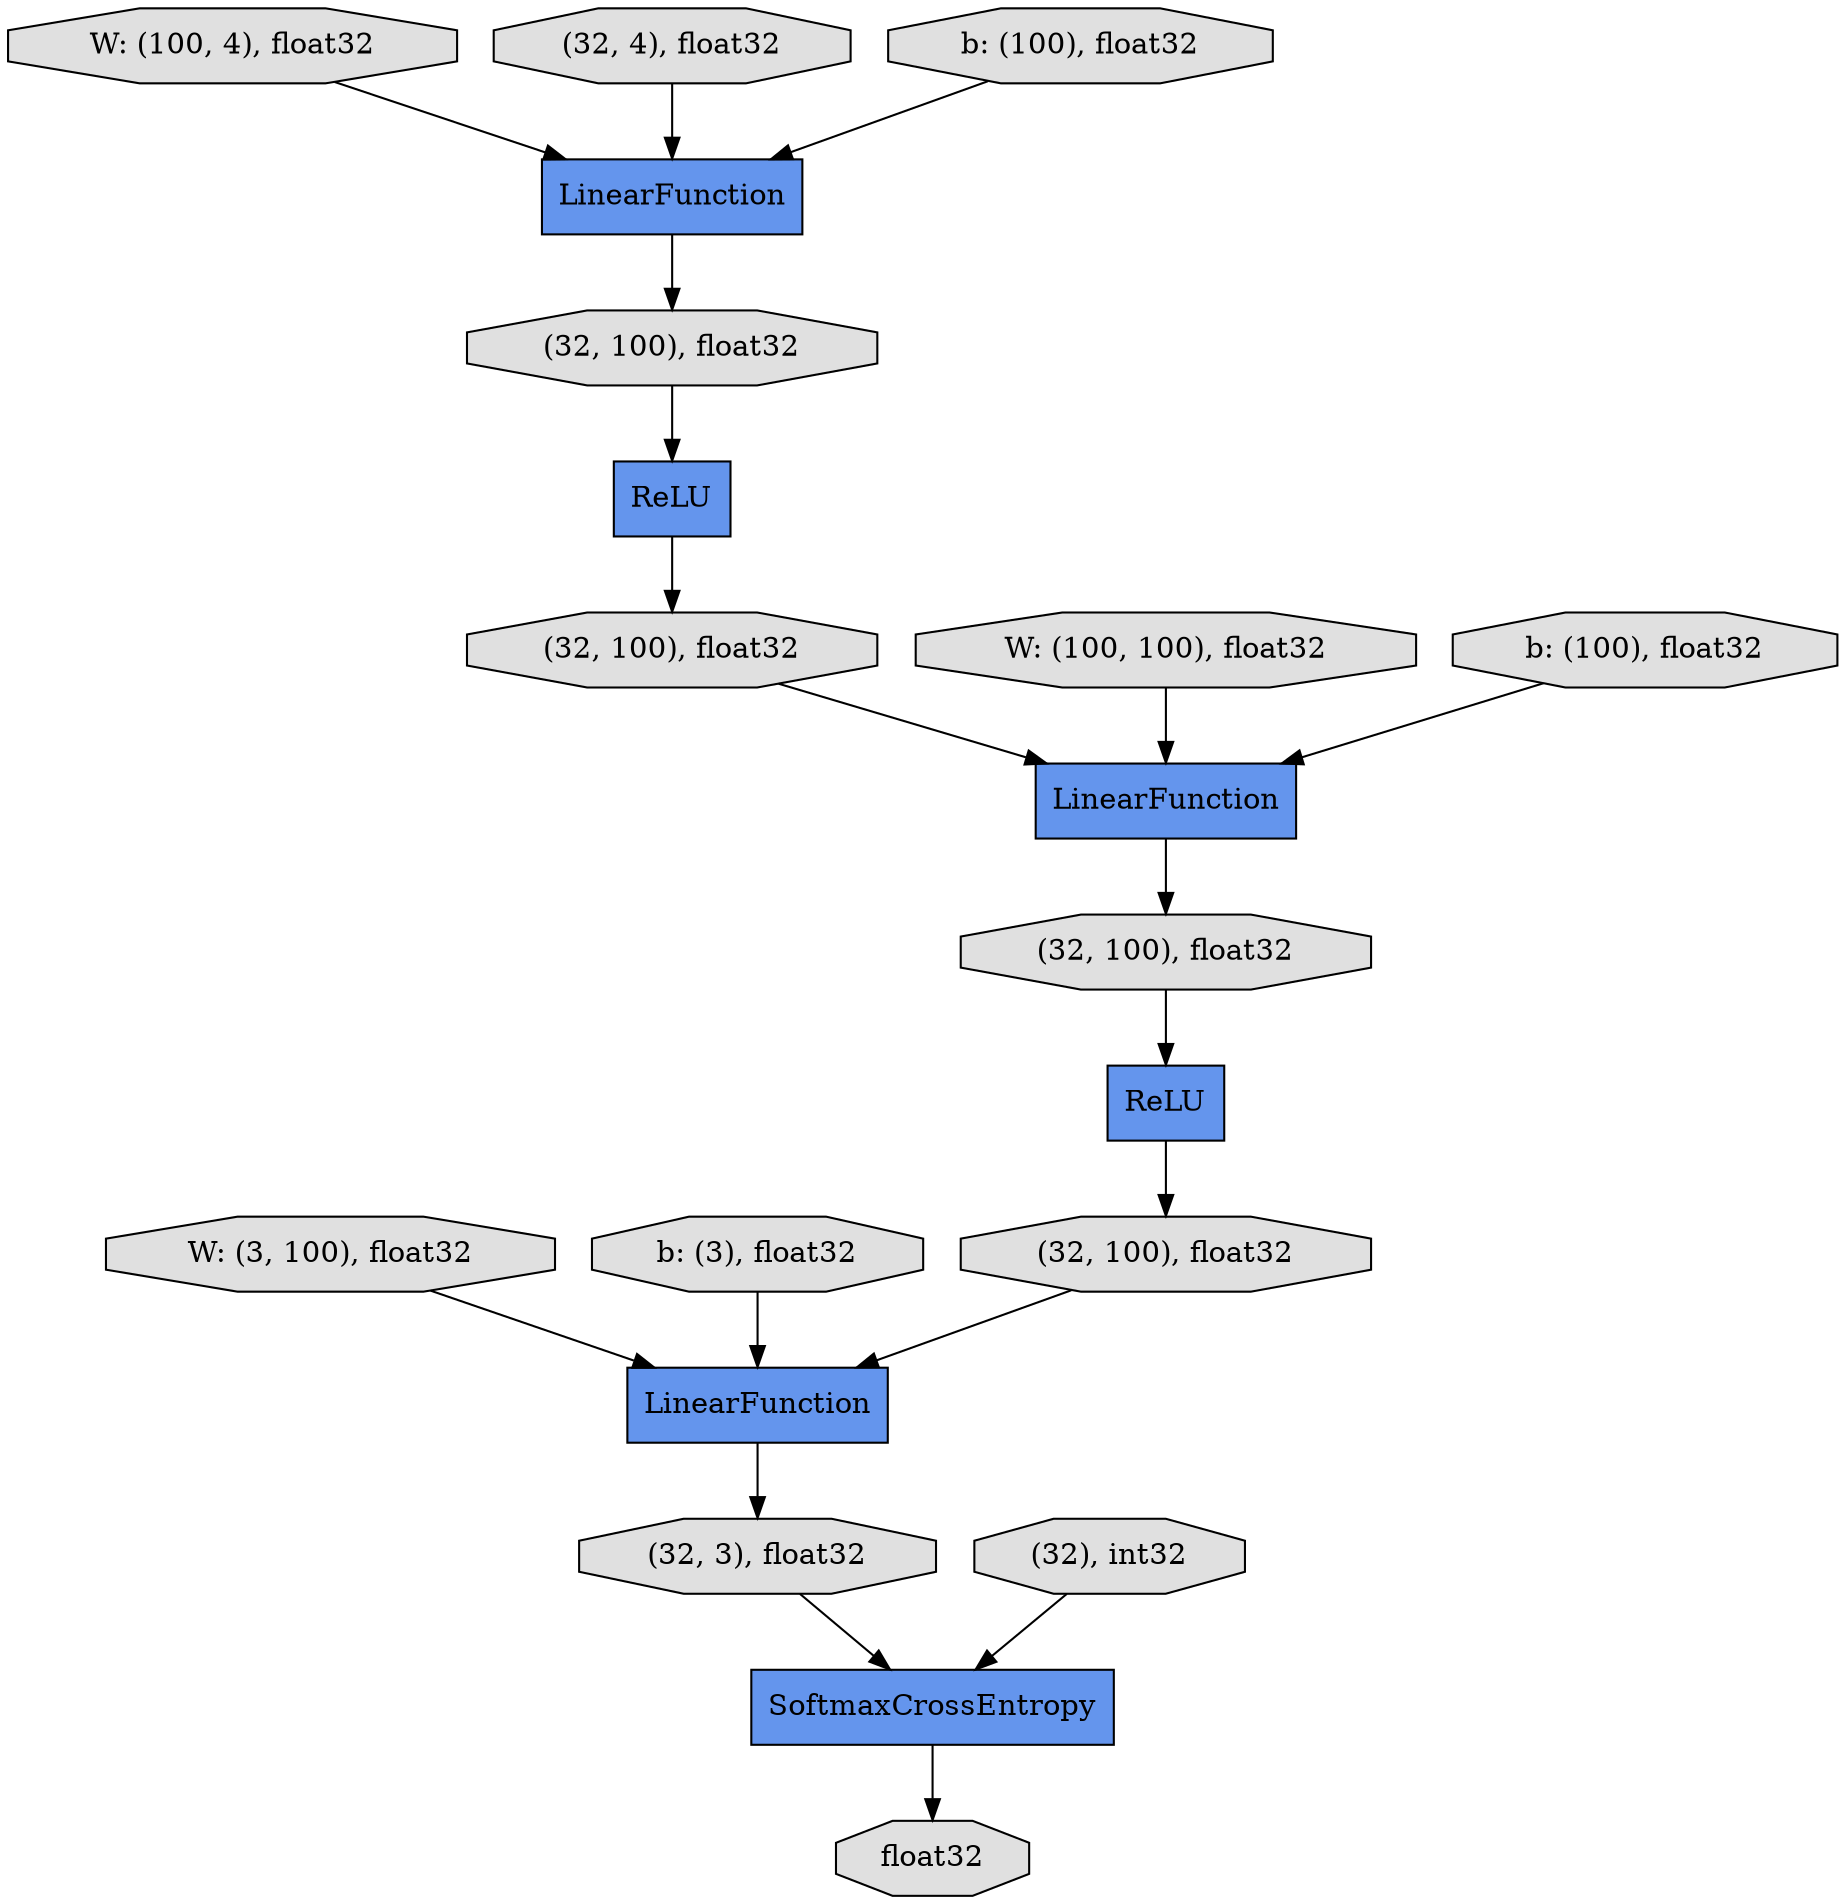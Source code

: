 digraph graphname{rankdir=TB;112274319400 [label="SoftmaxCrossEntropy",shape="record",fillcolor="#6495ED",style="filled"];112274318896 [label="ReLU",shape="record",fillcolor="#6495ED",style="filled"];4617177632 [label="W: (100, 4), float32",shape="octagon",fillcolor="#E0E0E0",style="filled"];112274319960 [label="(32, 3), float32",shape="octagon",fillcolor="#E0E0E0",style="filled"];112274319456 [label="(32, 100), float32",shape="octagon",fillcolor="#E0E0E0",style="filled"];112274318952 [label="LinearFunction",shape="record",fillcolor="#6495ED",style="filled"];112274317440 [label="W: (3, 100), float32",shape="octagon",fillcolor="#E0E0E0",style="filled"];112274317944 [label="(32, 100), float32",shape="octagon",fillcolor="#E0E0E0",style="filled"];112274282592 [label="W: (100, 100), float32",shape="octagon",fillcolor="#E0E0E0",style="filled"];47838752440 [label="b: (100), float32",shape="octagon",fillcolor="#E0E0E0",style="filled"];112274319008 [label="ReLU",shape="record",fillcolor="#6495ED",style="filled"];112274319064 [label="(32, 4), float32",shape="octagon",fillcolor="#E0E0E0",style="filled"];112274318056 [label="LinearFunction",shape="record",fillcolor="#6495ED",style="filled"];112274320128 [label="(32), int32",shape="octagon",fillcolor="#E0E0E0",style="filled"];112274319120 [label="(32, 100), float32",shape="octagon",fillcolor="#E0E0E0",style="filled"];112274317608 [label="b: (3), float32",shape="octagon",fillcolor="#E0E0E0",style="filled"];112274284328 [label="b: (100), float32",shape="octagon",fillcolor="#E0E0E0",style="filled"];112274319176 [label="LinearFunction",shape="record",fillcolor="#6495ED",style="filled"];112274320240 [label="float32",shape="octagon",fillcolor="#E0E0E0",style="filled"];112274319848 [label="(32, 100), float32",shape="octagon",fillcolor="#E0E0E0",style="filled"];112274317440 -> 112274318056;112274318056 -> 112274319960;112274319848 -> 112274318056;112274318952 -> 112274319456;112274282592 -> 112274318952;112274317944 -> 112274318952;112274317608 -> 112274318056;112274319008 -> 112274317944;112274320128 -> 112274319400;112274318896 -> 112274319848;112274319120 -> 112274319008;112274319400 -> 112274320240;112274319456 -> 112274318896;4617177632 -> 112274319176;112274284328 -> 112274319176;112274319064 -> 112274319176;112274319960 -> 112274319400;112274319176 -> 112274319120;47838752440 -> 112274318952;}